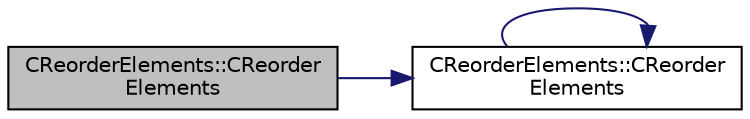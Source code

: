 digraph "CReorderElements::CReorderElements"
{
  edge [fontname="Helvetica",fontsize="10",labelfontname="Helvetica",labelfontsize="10"];
  node [fontname="Helvetica",fontsize="10",shape=record];
  rankdir="LR";
  Node5 [label="CReorderElements::CReorder\lElements",height=0.2,width=0.4,color="black", fillcolor="grey75", style="filled", fontcolor="black"];
  Node5 -> Node6 [color="midnightblue",fontsize="10",style="solid",fontname="Helvetica"];
  Node6 [label="CReorderElements::CReorder\lElements",height=0.2,width=0.4,color="black", fillcolor="white", style="filled",URL="$class_c_reorder_elements.html#a670b4d2b738f3ac696a8e6f480ccfd23",tooltip="Constructor of the class, set the member variables to the arguments. "];
  Node6 -> Node6 [color="midnightblue",fontsize="10",style="solid",fontname="Helvetica"];
}
